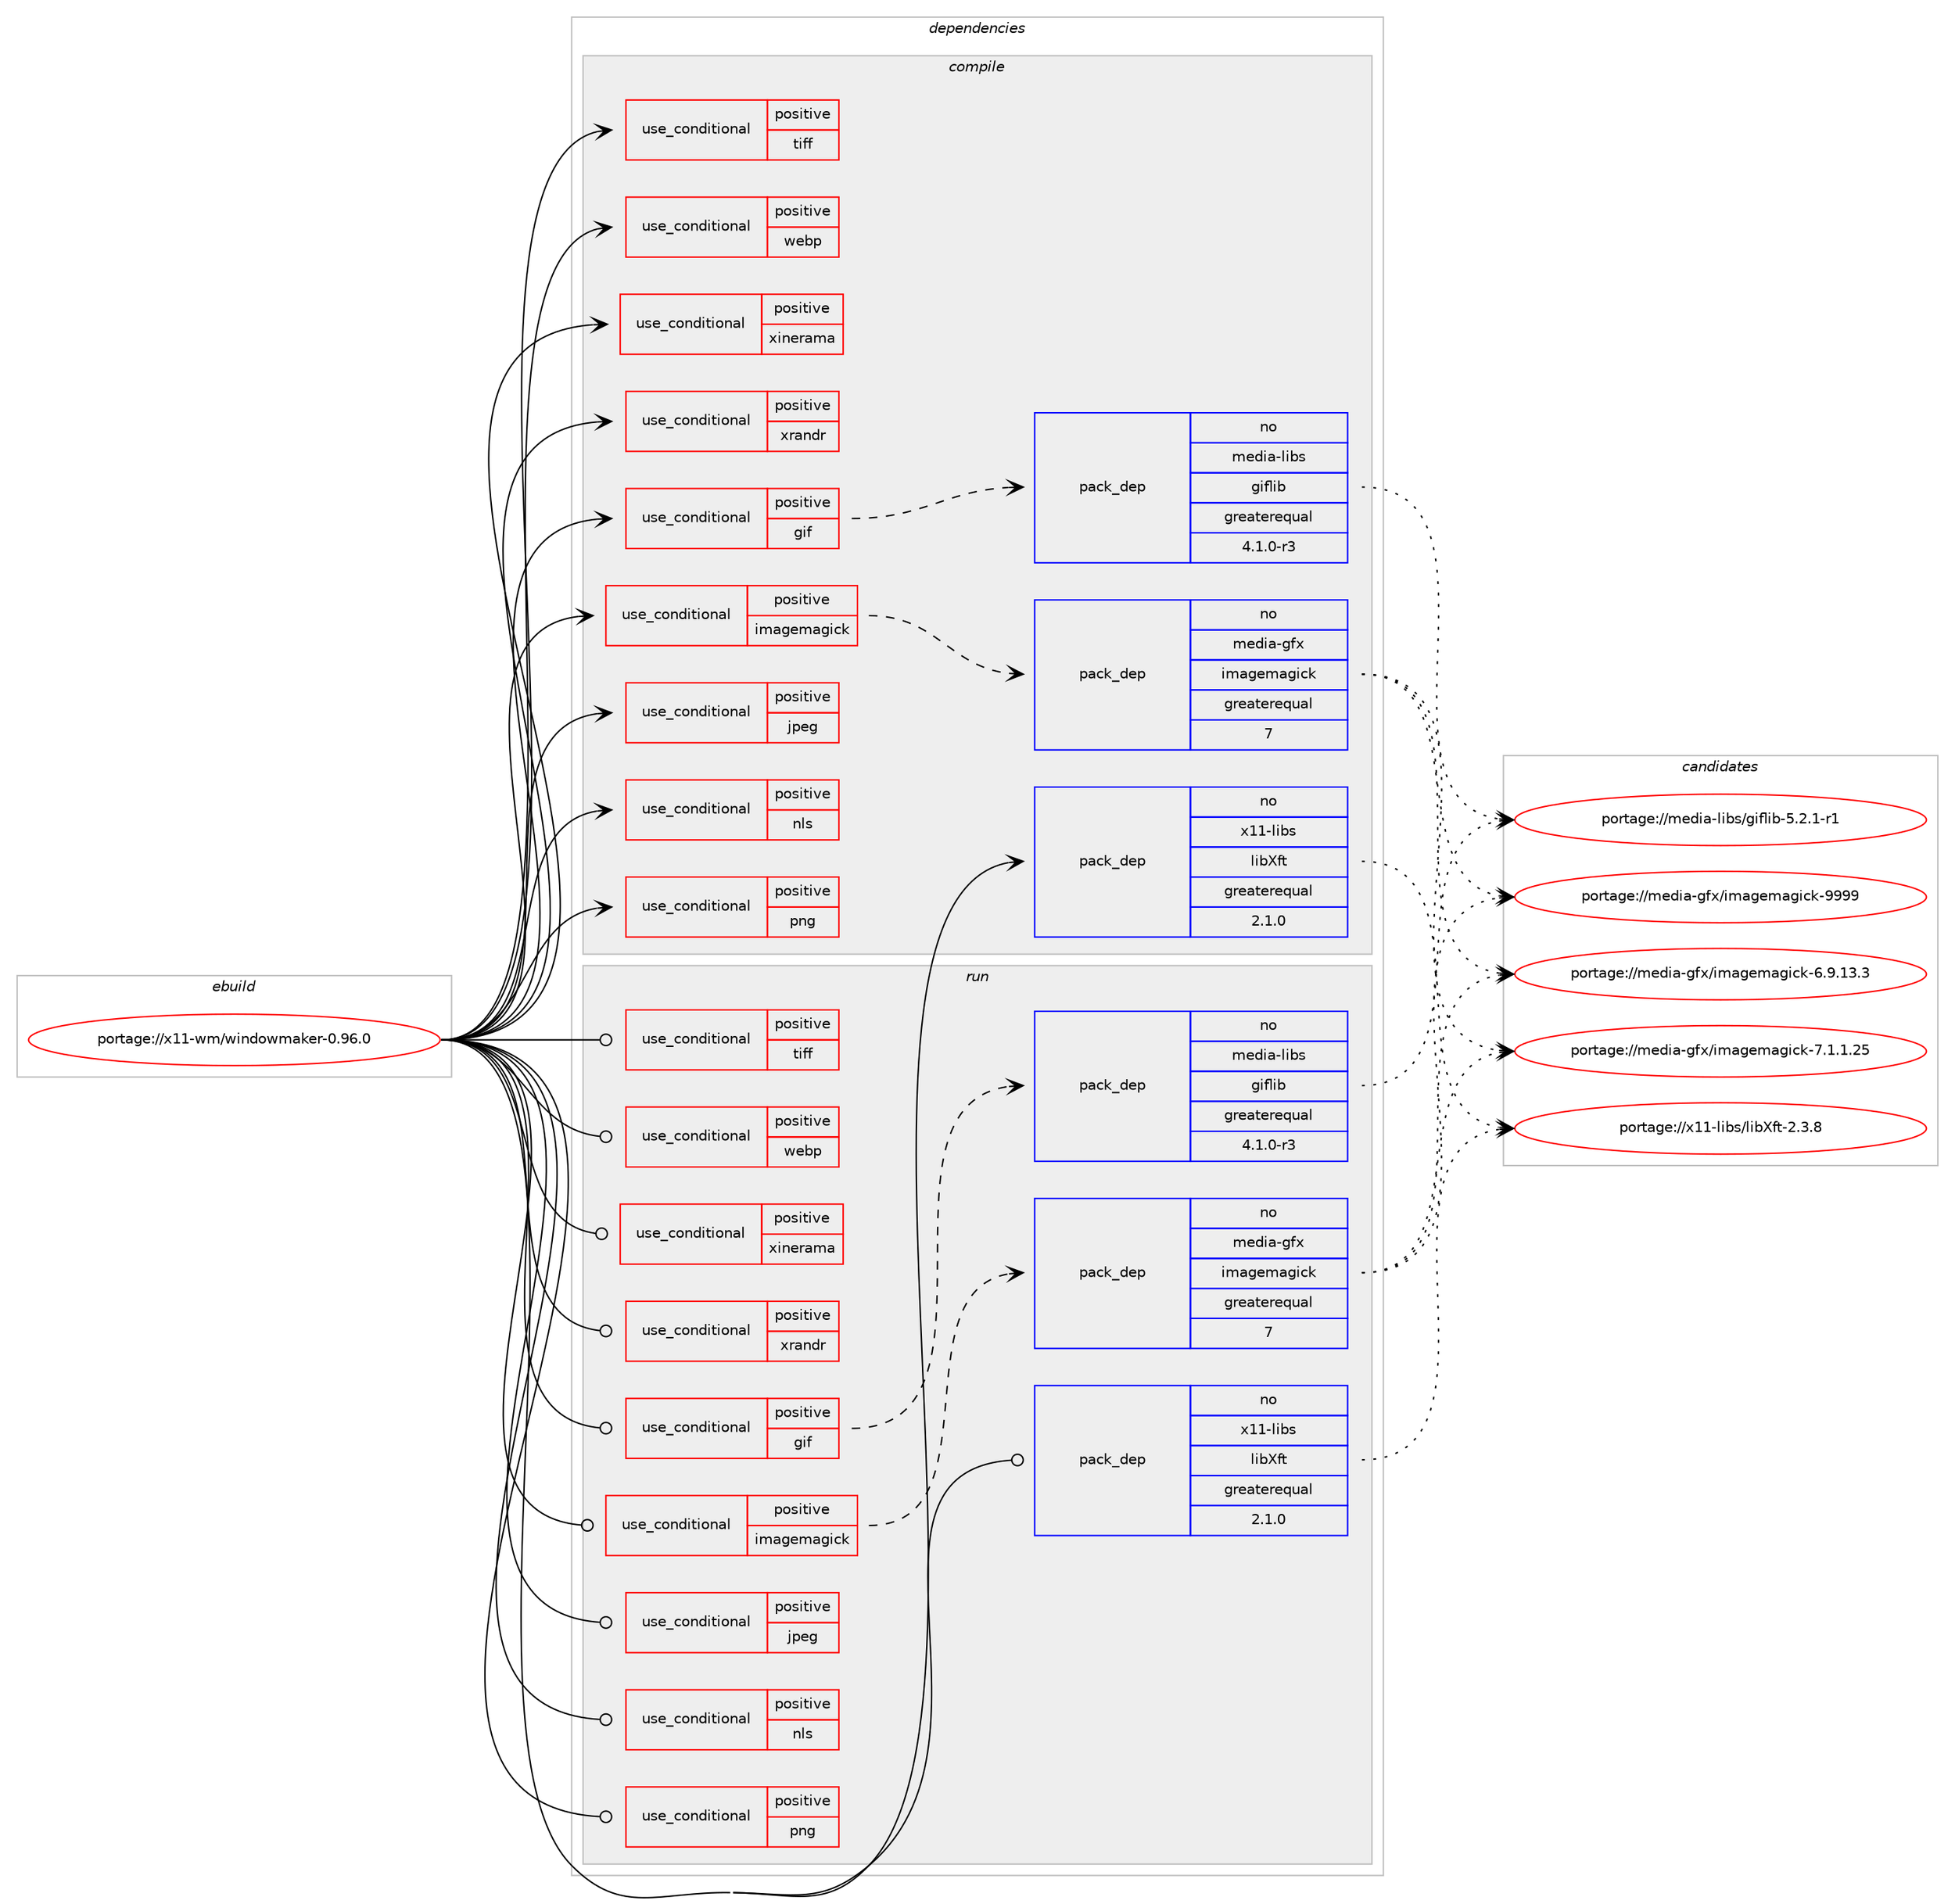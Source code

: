 digraph prolog {

# *************
# Graph options
# *************

newrank=true;
concentrate=true;
compound=true;
graph [rankdir=LR,fontname=Helvetica,fontsize=10,ranksep=1.5];#, ranksep=2.5, nodesep=0.2];
edge  [arrowhead=vee];
node  [fontname=Helvetica,fontsize=10];

# **********
# The ebuild
# **********

subgraph cluster_leftcol {
color=gray;
rank=same;
label=<<i>ebuild</i>>;
id [label="portage://x11-wm/windowmaker-0.96.0", color=red, width=4, href="../x11-wm/windowmaker-0.96.0.svg"];
}

# ****************
# The dependencies
# ****************

subgraph cluster_midcol {
color=gray;
label=<<i>dependencies</i>>;
subgraph cluster_compile {
fillcolor="#eeeeee";
style=filled;
label=<<i>compile</i>>;
subgraph cond13088 {
dependency19133 [label=<<TABLE BORDER="0" CELLBORDER="1" CELLSPACING="0" CELLPADDING="4"><TR><TD ROWSPAN="3" CELLPADDING="10">use_conditional</TD></TR><TR><TD>positive</TD></TR><TR><TD>gif</TD></TR></TABLE>>, shape=none, color=red];
subgraph pack5783 {
dependency19134 [label=<<TABLE BORDER="0" CELLBORDER="1" CELLSPACING="0" CELLPADDING="4" WIDTH="220"><TR><TD ROWSPAN="6" CELLPADDING="30">pack_dep</TD></TR><TR><TD WIDTH="110">no</TD></TR><TR><TD>media-libs</TD></TR><TR><TD>giflib</TD></TR><TR><TD>greaterequal</TD></TR><TR><TD>4.1.0-r3</TD></TR></TABLE>>, shape=none, color=blue];
}
dependency19133:e -> dependency19134:w [weight=20,style="dashed",arrowhead="vee"];
}
id:e -> dependency19133:w [weight=20,style="solid",arrowhead="vee"];
subgraph cond13089 {
dependency19135 [label=<<TABLE BORDER="0" CELLBORDER="1" CELLSPACING="0" CELLPADDING="4"><TR><TD ROWSPAN="3" CELLPADDING="10">use_conditional</TD></TR><TR><TD>positive</TD></TR><TR><TD>imagemagick</TD></TR></TABLE>>, shape=none, color=red];
subgraph pack5784 {
dependency19136 [label=<<TABLE BORDER="0" CELLBORDER="1" CELLSPACING="0" CELLPADDING="4" WIDTH="220"><TR><TD ROWSPAN="6" CELLPADDING="30">pack_dep</TD></TR><TR><TD WIDTH="110">no</TD></TR><TR><TD>media-gfx</TD></TR><TR><TD>imagemagick</TD></TR><TR><TD>greaterequal</TD></TR><TR><TD>7</TD></TR></TABLE>>, shape=none, color=blue];
}
dependency19135:e -> dependency19136:w [weight=20,style="dashed",arrowhead="vee"];
}
id:e -> dependency19135:w [weight=20,style="solid",arrowhead="vee"];
subgraph cond13090 {
dependency19137 [label=<<TABLE BORDER="0" CELLBORDER="1" CELLSPACING="0" CELLPADDING="4"><TR><TD ROWSPAN="3" CELLPADDING="10">use_conditional</TD></TR><TR><TD>positive</TD></TR><TR><TD>jpeg</TD></TR></TABLE>>, shape=none, color=red];
# *** BEGIN UNKNOWN DEPENDENCY TYPE (TODO) ***
# dependency19137 -> package_dependency(portage://x11-wm/windowmaker-0.96.0,install,no,media-libs,libjpeg-turbo,none,[,,],any_same_slot,[])
# *** END UNKNOWN DEPENDENCY TYPE (TODO) ***

}
id:e -> dependency19137:w [weight=20,style="solid",arrowhead="vee"];
subgraph cond13091 {
dependency19138 [label=<<TABLE BORDER="0" CELLBORDER="1" CELLSPACING="0" CELLPADDING="4"><TR><TD ROWSPAN="3" CELLPADDING="10">use_conditional</TD></TR><TR><TD>positive</TD></TR><TR><TD>nls</TD></TR></TABLE>>, shape=none, color=red];
# *** BEGIN UNKNOWN DEPENDENCY TYPE (TODO) ***
# dependency19138 -> package_dependency(portage://x11-wm/windowmaker-0.96.0,install,no,virtual,libintl,none,[,,],[],[])
# *** END UNKNOWN DEPENDENCY TYPE (TODO) ***

}
id:e -> dependency19138:w [weight=20,style="solid",arrowhead="vee"];
subgraph cond13092 {
dependency19139 [label=<<TABLE BORDER="0" CELLBORDER="1" CELLSPACING="0" CELLPADDING="4"><TR><TD ROWSPAN="3" CELLPADDING="10">use_conditional</TD></TR><TR><TD>positive</TD></TR><TR><TD>png</TD></TR></TABLE>>, shape=none, color=red];
# *** BEGIN UNKNOWN DEPENDENCY TYPE (TODO) ***
# dependency19139 -> package_dependency(portage://x11-wm/windowmaker-0.96.0,install,no,media-libs,libpng,none,[,,],any_same_slot,[])
# *** END UNKNOWN DEPENDENCY TYPE (TODO) ***

}
id:e -> dependency19139:w [weight=20,style="solid",arrowhead="vee"];
subgraph cond13093 {
dependency19140 [label=<<TABLE BORDER="0" CELLBORDER="1" CELLSPACING="0" CELLPADDING="4"><TR><TD ROWSPAN="3" CELLPADDING="10">use_conditional</TD></TR><TR><TD>positive</TD></TR><TR><TD>tiff</TD></TR></TABLE>>, shape=none, color=red];
# *** BEGIN UNKNOWN DEPENDENCY TYPE (TODO) ***
# dependency19140 -> package_dependency(portage://x11-wm/windowmaker-0.96.0,install,no,media-libs,tiff,none,[,,],any_same_slot,[])
# *** END UNKNOWN DEPENDENCY TYPE (TODO) ***

}
id:e -> dependency19140:w [weight=20,style="solid",arrowhead="vee"];
subgraph cond13094 {
dependency19141 [label=<<TABLE BORDER="0" CELLBORDER="1" CELLSPACING="0" CELLPADDING="4"><TR><TD ROWSPAN="3" CELLPADDING="10">use_conditional</TD></TR><TR><TD>positive</TD></TR><TR><TD>webp</TD></TR></TABLE>>, shape=none, color=red];
# *** BEGIN UNKNOWN DEPENDENCY TYPE (TODO) ***
# dependency19141 -> package_dependency(portage://x11-wm/windowmaker-0.96.0,install,no,media-libs,libwebp,none,[,,],any_same_slot,[])
# *** END UNKNOWN DEPENDENCY TYPE (TODO) ***

}
id:e -> dependency19141:w [weight=20,style="solid",arrowhead="vee"];
subgraph cond13095 {
dependency19142 [label=<<TABLE BORDER="0" CELLBORDER="1" CELLSPACING="0" CELLPADDING="4"><TR><TD ROWSPAN="3" CELLPADDING="10">use_conditional</TD></TR><TR><TD>positive</TD></TR><TR><TD>xinerama</TD></TR></TABLE>>, shape=none, color=red];
# *** BEGIN UNKNOWN DEPENDENCY TYPE (TODO) ***
# dependency19142 -> package_dependency(portage://x11-wm/windowmaker-0.96.0,install,no,x11-libs,libXinerama,none,[,,],[],[])
# *** END UNKNOWN DEPENDENCY TYPE (TODO) ***

}
id:e -> dependency19142:w [weight=20,style="solid",arrowhead="vee"];
subgraph cond13096 {
dependency19143 [label=<<TABLE BORDER="0" CELLBORDER="1" CELLSPACING="0" CELLPADDING="4"><TR><TD ROWSPAN="3" CELLPADDING="10">use_conditional</TD></TR><TR><TD>positive</TD></TR><TR><TD>xrandr</TD></TR></TABLE>>, shape=none, color=red];
# *** BEGIN UNKNOWN DEPENDENCY TYPE (TODO) ***
# dependency19143 -> package_dependency(portage://x11-wm/windowmaker-0.96.0,install,no,x11-libs,libXrandr,none,[,,],[],[])
# *** END UNKNOWN DEPENDENCY TYPE (TODO) ***

}
id:e -> dependency19143:w [weight=20,style="solid",arrowhead="vee"];
# *** BEGIN UNKNOWN DEPENDENCY TYPE (TODO) ***
# id -> package_dependency(portage://x11-wm/windowmaker-0.96.0,install,no,media-libs,fontconfig,none,[,,],[],[])
# *** END UNKNOWN DEPENDENCY TYPE (TODO) ***

subgraph pack5785 {
dependency19144 [label=<<TABLE BORDER="0" CELLBORDER="1" CELLSPACING="0" CELLPADDING="4" WIDTH="220"><TR><TD ROWSPAN="6" CELLPADDING="30">pack_dep</TD></TR><TR><TD WIDTH="110">no</TD></TR><TR><TD>x11-libs</TD></TR><TR><TD>libXft</TD></TR><TR><TD>greaterequal</TD></TR><TR><TD>2.1.0</TD></TR></TABLE>>, shape=none, color=blue];
}
id:e -> dependency19144:w [weight=20,style="solid",arrowhead="vee"];
# *** BEGIN UNKNOWN DEPENDENCY TYPE (TODO) ***
# id -> package_dependency(portage://x11-wm/windowmaker-0.96.0,install,no,x11-libs,libXmu,none,[,,],[],[])
# *** END UNKNOWN DEPENDENCY TYPE (TODO) ***

# *** BEGIN UNKNOWN DEPENDENCY TYPE (TODO) ***
# id -> package_dependency(portage://x11-wm/windowmaker-0.96.0,install,no,x11-libs,libXpm,none,[,,],[],[])
# *** END UNKNOWN DEPENDENCY TYPE (TODO) ***

# *** BEGIN UNKNOWN DEPENDENCY TYPE (TODO) ***
# id -> package_dependency(portage://x11-wm/windowmaker-0.96.0,install,no,x11-libs,libXt,none,[,,],[],[])
# *** END UNKNOWN DEPENDENCY TYPE (TODO) ***

# *** BEGIN UNKNOWN DEPENDENCY TYPE (TODO) ***
# id -> package_dependency(portage://x11-wm/windowmaker-0.96.0,install,no,x11-libs,libXv,none,[,,],[],[])
# *** END UNKNOWN DEPENDENCY TYPE (TODO) ***

}
subgraph cluster_compileandrun {
fillcolor="#eeeeee";
style=filled;
label=<<i>compile and run</i>>;
}
subgraph cluster_run {
fillcolor="#eeeeee";
style=filled;
label=<<i>run</i>>;
subgraph cond13097 {
dependency19145 [label=<<TABLE BORDER="0" CELLBORDER="1" CELLSPACING="0" CELLPADDING="4"><TR><TD ROWSPAN="3" CELLPADDING="10">use_conditional</TD></TR><TR><TD>positive</TD></TR><TR><TD>gif</TD></TR></TABLE>>, shape=none, color=red];
subgraph pack5786 {
dependency19146 [label=<<TABLE BORDER="0" CELLBORDER="1" CELLSPACING="0" CELLPADDING="4" WIDTH="220"><TR><TD ROWSPAN="6" CELLPADDING="30">pack_dep</TD></TR><TR><TD WIDTH="110">no</TD></TR><TR><TD>media-libs</TD></TR><TR><TD>giflib</TD></TR><TR><TD>greaterequal</TD></TR><TR><TD>4.1.0-r3</TD></TR></TABLE>>, shape=none, color=blue];
}
dependency19145:e -> dependency19146:w [weight=20,style="dashed",arrowhead="vee"];
}
id:e -> dependency19145:w [weight=20,style="solid",arrowhead="odot"];
subgraph cond13098 {
dependency19147 [label=<<TABLE BORDER="0" CELLBORDER="1" CELLSPACING="0" CELLPADDING="4"><TR><TD ROWSPAN="3" CELLPADDING="10">use_conditional</TD></TR><TR><TD>positive</TD></TR><TR><TD>imagemagick</TD></TR></TABLE>>, shape=none, color=red];
subgraph pack5787 {
dependency19148 [label=<<TABLE BORDER="0" CELLBORDER="1" CELLSPACING="0" CELLPADDING="4" WIDTH="220"><TR><TD ROWSPAN="6" CELLPADDING="30">pack_dep</TD></TR><TR><TD WIDTH="110">no</TD></TR><TR><TD>media-gfx</TD></TR><TR><TD>imagemagick</TD></TR><TR><TD>greaterequal</TD></TR><TR><TD>7</TD></TR></TABLE>>, shape=none, color=blue];
}
dependency19147:e -> dependency19148:w [weight=20,style="dashed",arrowhead="vee"];
}
id:e -> dependency19147:w [weight=20,style="solid",arrowhead="odot"];
subgraph cond13099 {
dependency19149 [label=<<TABLE BORDER="0" CELLBORDER="1" CELLSPACING="0" CELLPADDING="4"><TR><TD ROWSPAN="3" CELLPADDING="10">use_conditional</TD></TR><TR><TD>positive</TD></TR><TR><TD>jpeg</TD></TR></TABLE>>, shape=none, color=red];
# *** BEGIN UNKNOWN DEPENDENCY TYPE (TODO) ***
# dependency19149 -> package_dependency(portage://x11-wm/windowmaker-0.96.0,run,no,media-libs,libjpeg-turbo,none,[,,],any_same_slot,[])
# *** END UNKNOWN DEPENDENCY TYPE (TODO) ***

}
id:e -> dependency19149:w [weight=20,style="solid",arrowhead="odot"];
subgraph cond13100 {
dependency19150 [label=<<TABLE BORDER="0" CELLBORDER="1" CELLSPACING="0" CELLPADDING="4"><TR><TD ROWSPAN="3" CELLPADDING="10">use_conditional</TD></TR><TR><TD>positive</TD></TR><TR><TD>nls</TD></TR></TABLE>>, shape=none, color=red];
# *** BEGIN UNKNOWN DEPENDENCY TYPE (TODO) ***
# dependency19150 -> package_dependency(portage://x11-wm/windowmaker-0.96.0,run,no,virtual,libintl,none,[,,],[],[])
# *** END UNKNOWN DEPENDENCY TYPE (TODO) ***

}
id:e -> dependency19150:w [weight=20,style="solid",arrowhead="odot"];
subgraph cond13101 {
dependency19151 [label=<<TABLE BORDER="0" CELLBORDER="1" CELLSPACING="0" CELLPADDING="4"><TR><TD ROWSPAN="3" CELLPADDING="10">use_conditional</TD></TR><TR><TD>positive</TD></TR><TR><TD>png</TD></TR></TABLE>>, shape=none, color=red];
# *** BEGIN UNKNOWN DEPENDENCY TYPE (TODO) ***
# dependency19151 -> package_dependency(portage://x11-wm/windowmaker-0.96.0,run,no,media-libs,libpng,none,[,,],any_same_slot,[])
# *** END UNKNOWN DEPENDENCY TYPE (TODO) ***

}
id:e -> dependency19151:w [weight=20,style="solid",arrowhead="odot"];
subgraph cond13102 {
dependency19152 [label=<<TABLE BORDER="0" CELLBORDER="1" CELLSPACING="0" CELLPADDING="4"><TR><TD ROWSPAN="3" CELLPADDING="10">use_conditional</TD></TR><TR><TD>positive</TD></TR><TR><TD>tiff</TD></TR></TABLE>>, shape=none, color=red];
# *** BEGIN UNKNOWN DEPENDENCY TYPE (TODO) ***
# dependency19152 -> package_dependency(portage://x11-wm/windowmaker-0.96.0,run,no,media-libs,tiff,none,[,,],any_same_slot,[])
# *** END UNKNOWN DEPENDENCY TYPE (TODO) ***

}
id:e -> dependency19152:w [weight=20,style="solid",arrowhead="odot"];
subgraph cond13103 {
dependency19153 [label=<<TABLE BORDER="0" CELLBORDER="1" CELLSPACING="0" CELLPADDING="4"><TR><TD ROWSPAN="3" CELLPADDING="10">use_conditional</TD></TR><TR><TD>positive</TD></TR><TR><TD>webp</TD></TR></TABLE>>, shape=none, color=red];
# *** BEGIN UNKNOWN DEPENDENCY TYPE (TODO) ***
# dependency19153 -> package_dependency(portage://x11-wm/windowmaker-0.96.0,run,no,media-libs,libwebp,none,[,,],any_same_slot,[])
# *** END UNKNOWN DEPENDENCY TYPE (TODO) ***

}
id:e -> dependency19153:w [weight=20,style="solid",arrowhead="odot"];
subgraph cond13104 {
dependency19154 [label=<<TABLE BORDER="0" CELLBORDER="1" CELLSPACING="0" CELLPADDING="4"><TR><TD ROWSPAN="3" CELLPADDING="10">use_conditional</TD></TR><TR><TD>positive</TD></TR><TR><TD>xinerama</TD></TR></TABLE>>, shape=none, color=red];
# *** BEGIN UNKNOWN DEPENDENCY TYPE (TODO) ***
# dependency19154 -> package_dependency(portage://x11-wm/windowmaker-0.96.0,run,no,x11-libs,libXinerama,none,[,,],[],[])
# *** END UNKNOWN DEPENDENCY TYPE (TODO) ***

}
id:e -> dependency19154:w [weight=20,style="solid",arrowhead="odot"];
subgraph cond13105 {
dependency19155 [label=<<TABLE BORDER="0" CELLBORDER="1" CELLSPACING="0" CELLPADDING="4"><TR><TD ROWSPAN="3" CELLPADDING="10">use_conditional</TD></TR><TR><TD>positive</TD></TR><TR><TD>xrandr</TD></TR></TABLE>>, shape=none, color=red];
# *** BEGIN UNKNOWN DEPENDENCY TYPE (TODO) ***
# dependency19155 -> package_dependency(portage://x11-wm/windowmaker-0.96.0,run,no,x11-libs,libXrandr,none,[,,],[],[])
# *** END UNKNOWN DEPENDENCY TYPE (TODO) ***

}
id:e -> dependency19155:w [weight=20,style="solid",arrowhead="odot"];
# *** BEGIN UNKNOWN DEPENDENCY TYPE (TODO) ***
# id -> package_dependency(portage://x11-wm/windowmaker-0.96.0,run,no,media-libs,fontconfig,none,[,,],[],[])
# *** END UNKNOWN DEPENDENCY TYPE (TODO) ***

subgraph pack5788 {
dependency19156 [label=<<TABLE BORDER="0" CELLBORDER="1" CELLSPACING="0" CELLPADDING="4" WIDTH="220"><TR><TD ROWSPAN="6" CELLPADDING="30">pack_dep</TD></TR><TR><TD WIDTH="110">no</TD></TR><TR><TD>x11-libs</TD></TR><TR><TD>libXft</TD></TR><TR><TD>greaterequal</TD></TR><TR><TD>2.1.0</TD></TR></TABLE>>, shape=none, color=blue];
}
id:e -> dependency19156:w [weight=20,style="solid",arrowhead="odot"];
# *** BEGIN UNKNOWN DEPENDENCY TYPE (TODO) ***
# id -> package_dependency(portage://x11-wm/windowmaker-0.96.0,run,no,x11-libs,libXmu,none,[,,],[],[])
# *** END UNKNOWN DEPENDENCY TYPE (TODO) ***

# *** BEGIN UNKNOWN DEPENDENCY TYPE (TODO) ***
# id -> package_dependency(portage://x11-wm/windowmaker-0.96.0,run,no,x11-libs,libXpm,none,[,,],[],[])
# *** END UNKNOWN DEPENDENCY TYPE (TODO) ***

# *** BEGIN UNKNOWN DEPENDENCY TYPE (TODO) ***
# id -> package_dependency(portage://x11-wm/windowmaker-0.96.0,run,no,x11-libs,libXt,none,[,,],[],[])
# *** END UNKNOWN DEPENDENCY TYPE (TODO) ***

# *** BEGIN UNKNOWN DEPENDENCY TYPE (TODO) ***
# id -> package_dependency(portage://x11-wm/windowmaker-0.96.0,run,no,x11-libs,libXv,none,[,,],[],[])
# *** END UNKNOWN DEPENDENCY TYPE (TODO) ***

}
}

# **************
# The candidates
# **************

subgraph cluster_choices {
rank=same;
color=gray;
label=<<i>candidates</i>>;

subgraph choice5783 {
color=black;
nodesep=1;
choice10910110010597451081059811547103105102108105984553465046494511449 [label="portage://media-libs/giflib-5.2.1-r1", color=red, width=4,href="../media-libs/giflib-5.2.1-r1.svg"];
dependency19134:e -> choice10910110010597451081059811547103105102108105984553465046494511449:w [style=dotted,weight="100"];
}
subgraph choice5784 {
color=black;
nodesep=1;
choice109101100105974510310212047105109971031011099710310599107455446574649514651 [label="portage://media-gfx/imagemagick-6.9.13.3", color=red, width=4,href="../media-gfx/imagemagick-6.9.13.3.svg"];
choice109101100105974510310212047105109971031011099710310599107455546494649465053 [label="portage://media-gfx/imagemagick-7.1.1.25", color=red, width=4,href="../media-gfx/imagemagick-7.1.1.25.svg"];
choice1091011001059745103102120471051099710310110997103105991074557575757 [label="portage://media-gfx/imagemagick-9999", color=red, width=4,href="../media-gfx/imagemagick-9999.svg"];
dependency19136:e -> choice109101100105974510310212047105109971031011099710310599107455446574649514651:w [style=dotted,weight="100"];
dependency19136:e -> choice109101100105974510310212047105109971031011099710310599107455546494649465053:w [style=dotted,weight="100"];
dependency19136:e -> choice1091011001059745103102120471051099710310110997103105991074557575757:w [style=dotted,weight="100"];
}
subgraph choice5785 {
color=black;
nodesep=1;
choice12049494510810598115471081059888102116455046514656 [label="portage://x11-libs/libXft-2.3.8", color=red, width=4,href="../x11-libs/libXft-2.3.8.svg"];
dependency19144:e -> choice12049494510810598115471081059888102116455046514656:w [style=dotted,weight="100"];
}
subgraph choice5786 {
color=black;
nodesep=1;
choice10910110010597451081059811547103105102108105984553465046494511449 [label="portage://media-libs/giflib-5.2.1-r1", color=red, width=4,href="../media-libs/giflib-5.2.1-r1.svg"];
dependency19146:e -> choice10910110010597451081059811547103105102108105984553465046494511449:w [style=dotted,weight="100"];
}
subgraph choice5787 {
color=black;
nodesep=1;
choice109101100105974510310212047105109971031011099710310599107455446574649514651 [label="portage://media-gfx/imagemagick-6.9.13.3", color=red, width=4,href="../media-gfx/imagemagick-6.9.13.3.svg"];
choice109101100105974510310212047105109971031011099710310599107455546494649465053 [label="portage://media-gfx/imagemagick-7.1.1.25", color=red, width=4,href="../media-gfx/imagemagick-7.1.1.25.svg"];
choice1091011001059745103102120471051099710310110997103105991074557575757 [label="portage://media-gfx/imagemagick-9999", color=red, width=4,href="../media-gfx/imagemagick-9999.svg"];
dependency19148:e -> choice109101100105974510310212047105109971031011099710310599107455446574649514651:w [style=dotted,weight="100"];
dependency19148:e -> choice109101100105974510310212047105109971031011099710310599107455546494649465053:w [style=dotted,weight="100"];
dependency19148:e -> choice1091011001059745103102120471051099710310110997103105991074557575757:w [style=dotted,weight="100"];
}
subgraph choice5788 {
color=black;
nodesep=1;
choice12049494510810598115471081059888102116455046514656 [label="portage://x11-libs/libXft-2.3.8", color=red, width=4,href="../x11-libs/libXft-2.3.8.svg"];
dependency19156:e -> choice12049494510810598115471081059888102116455046514656:w [style=dotted,weight="100"];
}
}

}
